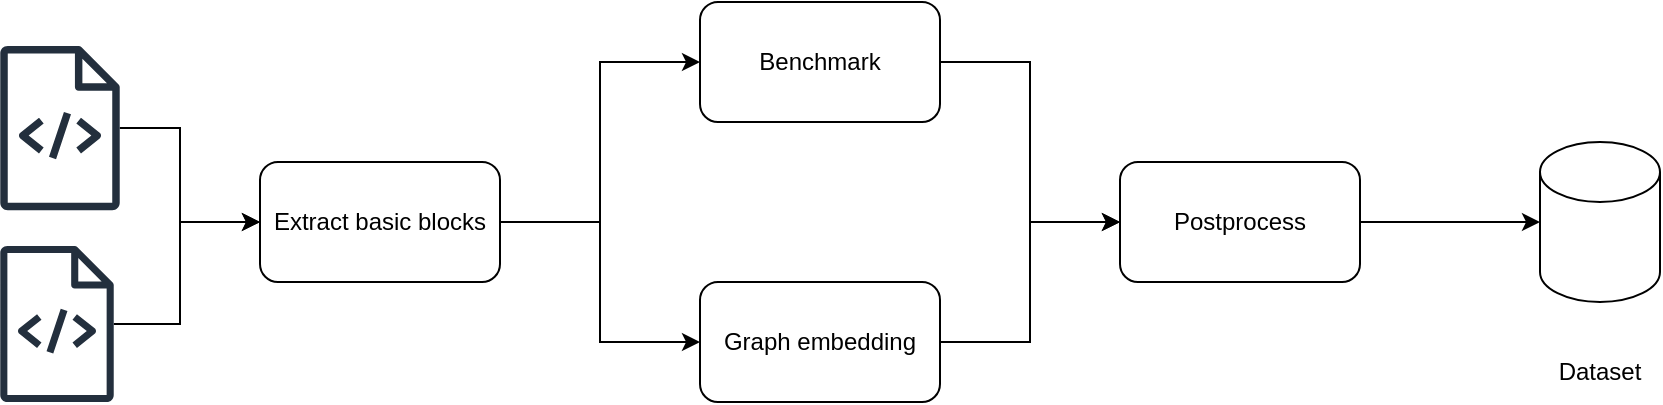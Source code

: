 <mxfile version="22.0.4" type="device">
  <diagram name="Page-1" id="rAGEBpPdnoQnlXgcQ1yx">
    <mxGraphModel dx="1461" dy="978" grid="1" gridSize="10" guides="1" tooltips="1" connect="1" arrows="1" fold="1" page="1" pageScale="1" pageWidth="850" pageHeight="1100" math="0" shadow="0">
      <root>
        <mxCell id="0" />
        <mxCell id="1" parent="0" />
        <mxCell id="Nr_VcTz12_PC0GPyoxWV-1" value="" style="shape=cylinder3;whiteSpace=wrap;html=1;boundedLbl=1;backgroundOutline=1;size=15;" vertex="1" parent="1">
          <mxGeometry x="810" y="80" width="60" height="80" as="geometry" />
        </mxCell>
        <mxCell id="Nr_VcTz12_PC0GPyoxWV-10" value="" style="edgeStyle=orthogonalEdgeStyle;rounded=0;orthogonalLoop=1;jettySize=auto;html=1;" edge="1" parent="1" source="Nr_VcTz12_PC0GPyoxWV-2" target="Nr_VcTz12_PC0GPyoxWV-3">
          <mxGeometry relative="1" as="geometry">
            <Array as="points">
              <mxPoint x="130" y="73" />
              <mxPoint x="130" y="120" />
            </Array>
          </mxGeometry>
        </mxCell>
        <mxCell id="Nr_VcTz12_PC0GPyoxWV-2" value="" style="sketch=0;outlineConnect=0;fontColor=#232F3E;gradientColor=none;fillColor=#232F3D;strokeColor=none;dashed=0;verticalLabelPosition=bottom;verticalAlign=top;align=center;html=1;fontSize=12;fontStyle=0;aspect=fixed;pointerEvents=1;shape=mxgraph.aws4.source_code;" vertex="1" parent="1">
          <mxGeometry x="40" y="32" width="60" height="82.11" as="geometry" />
        </mxCell>
        <mxCell id="Nr_VcTz12_PC0GPyoxWV-12" value="" style="edgeStyle=orthogonalEdgeStyle;rounded=0;orthogonalLoop=1;jettySize=auto;html=1;entryX=0;entryY=0.5;entryDx=0;entryDy=0;" edge="1" parent="1" source="Nr_VcTz12_PC0GPyoxWV-3" target="Nr_VcTz12_PC0GPyoxWV-4">
          <mxGeometry relative="1" as="geometry" />
        </mxCell>
        <mxCell id="Nr_VcTz12_PC0GPyoxWV-14" style="edgeStyle=orthogonalEdgeStyle;rounded=0;orthogonalLoop=1;jettySize=auto;html=1;entryX=0;entryY=0.5;entryDx=0;entryDy=0;" edge="1" parent="1" source="Nr_VcTz12_PC0GPyoxWV-3" target="Nr_VcTz12_PC0GPyoxWV-5">
          <mxGeometry relative="1" as="geometry" />
        </mxCell>
        <mxCell id="Nr_VcTz12_PC0GPyoxWV-3" value="Extract basic blocks" style="rounded=1;whiteSpace=wrap;html=1;" vertex="1" parent="1">
          <mxGeometry x="170" y="90" width="120" height="60" as="geometry" />
        </mxCell>
        <mxCell id="Nr_VcTz12_PC0GPyoxWV-15" style="edgeStyle=orthogonalEdgeStyle;rounded=0;orthogonalLoop=1;jettySize=auto;html=1;entryX=0;entryY=0.5;entryDx=0;entryDy=0;" edge="1" parent="1" source="Nr_VcTz12_PC0GPyoxWV-4" target="Nr_VcTz12_PC0GPyoxWV-6">
          <mxGeometry relative="1" as="geometry" />
        </mxCell>
        <mxCell id="Nr_VcTz12_PC0GPyoxWV-4" value="Benchmark" style="rounded=1;whiteSpace=wrap;html=1;" vertex="1" parent="1">
          <mxGeometry x="390" y="10" width="120" height="60" as="geometry" />
        </mxCell>
        <mxCell id="Nr_VcTz12_PC0GPyoxWV-17" style="edgeStyle=orthogonalEdgeStyle;rounded=0;orthogonalLoop=1;jettySize=auto;html=1;entryX=0;entryY=0.5;entryDx=0;entryDy=0;" edge="1" parent="1" source="Nr_VcTz12_PC0GPyoxWV-5" target="Nr_VcTz12_PC0GPyoxWV-6">
          <mxGeometry relative="1" as="geometry" />
        </mxCell>
        <mxCell id="Nr_VcTz12_PC0GPyoxWV-5" value="Graph embedding" style="rounded=1;whiteSpace=wrap;html=1;" vertex="1" parent="1">
          <mxGeometry x="390" y="150" width="120" height="60" as="geometry" />
        </mxCell>
        <mxCell id="Nr_VcTz12_PC0GPyoxWV-6" value="Postprocess" style="rounded=1;whiteSpace=wrap;html=1;" vertex="1" parent="1">
          <mxGeometry x="600" y="90" width="120" height="60" as="geometry" />
        </mxCell>
        <mxCell id="Nr_VcTz12_PC0GPyoxWV-20" style="edgeStyle=orthogonalEdgeStyle;rounded=0;orthogonalLoop=1;jettySize=auto;html=1;entryX=0;entryY=0.5;entryDx=0;entryDy=0;" edge="1" parent="1" source="Nr_VcTz12_PC0GPyoxWV-7" target="Nr_VcTz12_PC0GPyoxWV-3">
          <mxGeometry relative="1" as="geometry">
            <Array as="points">
              <mxPoint x="130" y="171" />
              <mxPoint x="130" y="120" />
            </Array>
          </mxGeometry>
        </mxCell>
        <mxCell id="Nr_VcTz12_PC0GPyoxWV-7" value="" style="sketch=0;outlineConnect=0;fontColor=#232F3E;gradientColor=none;fillColor=#232F3D;strokeColor=none;dashed=0;verticalLabelPosition=bottom;verticalAlign=top;align=center;html=1;fontSize=12;fontStyle=0;aspect=fixed;pointerEvents=1;shape=mxgraph.aws4.source_code;" vertex="1" parent="1">
          <mxGeometry x="40" y="132" width="57" height="78" as="geometry" />
        </mxCell>
        <mxCell id="Nr_VcTz12_PC0GPyoxWV-18" style="edgeStyle=orthogonalEdgeStyle;rounded=0;orthogonalLoop=1;jettySize=auto;html=1;entryX=0;entryY=0.5;entryDx=0;entryDy=0;entryPerimeter=0;" edge="1" parent="1" source="Nr_VcTz12_PC0GPyoxWV-6" target="Nr_VcTz12_PC0GPyoxWV-1">
          <mxGeometry relative="1" as="geometry" />
        </mxCell>
        <mxCell id="Nr_VcTz12_PC0GPyoxWV-19" value="Dataset" style="text;html=1;strokeColor=none;fillColor=none;align=center;verticalAlign=middle;whiteSpace=wrap;rounded=0;" vertex="1" parent="1">
          <mxGeometry x="810" y="180" width="60" height="30" as="geometry" />
        </mxCell>
      </root>
    </mxGraphModel>
  </diagram>
</mxfile>
